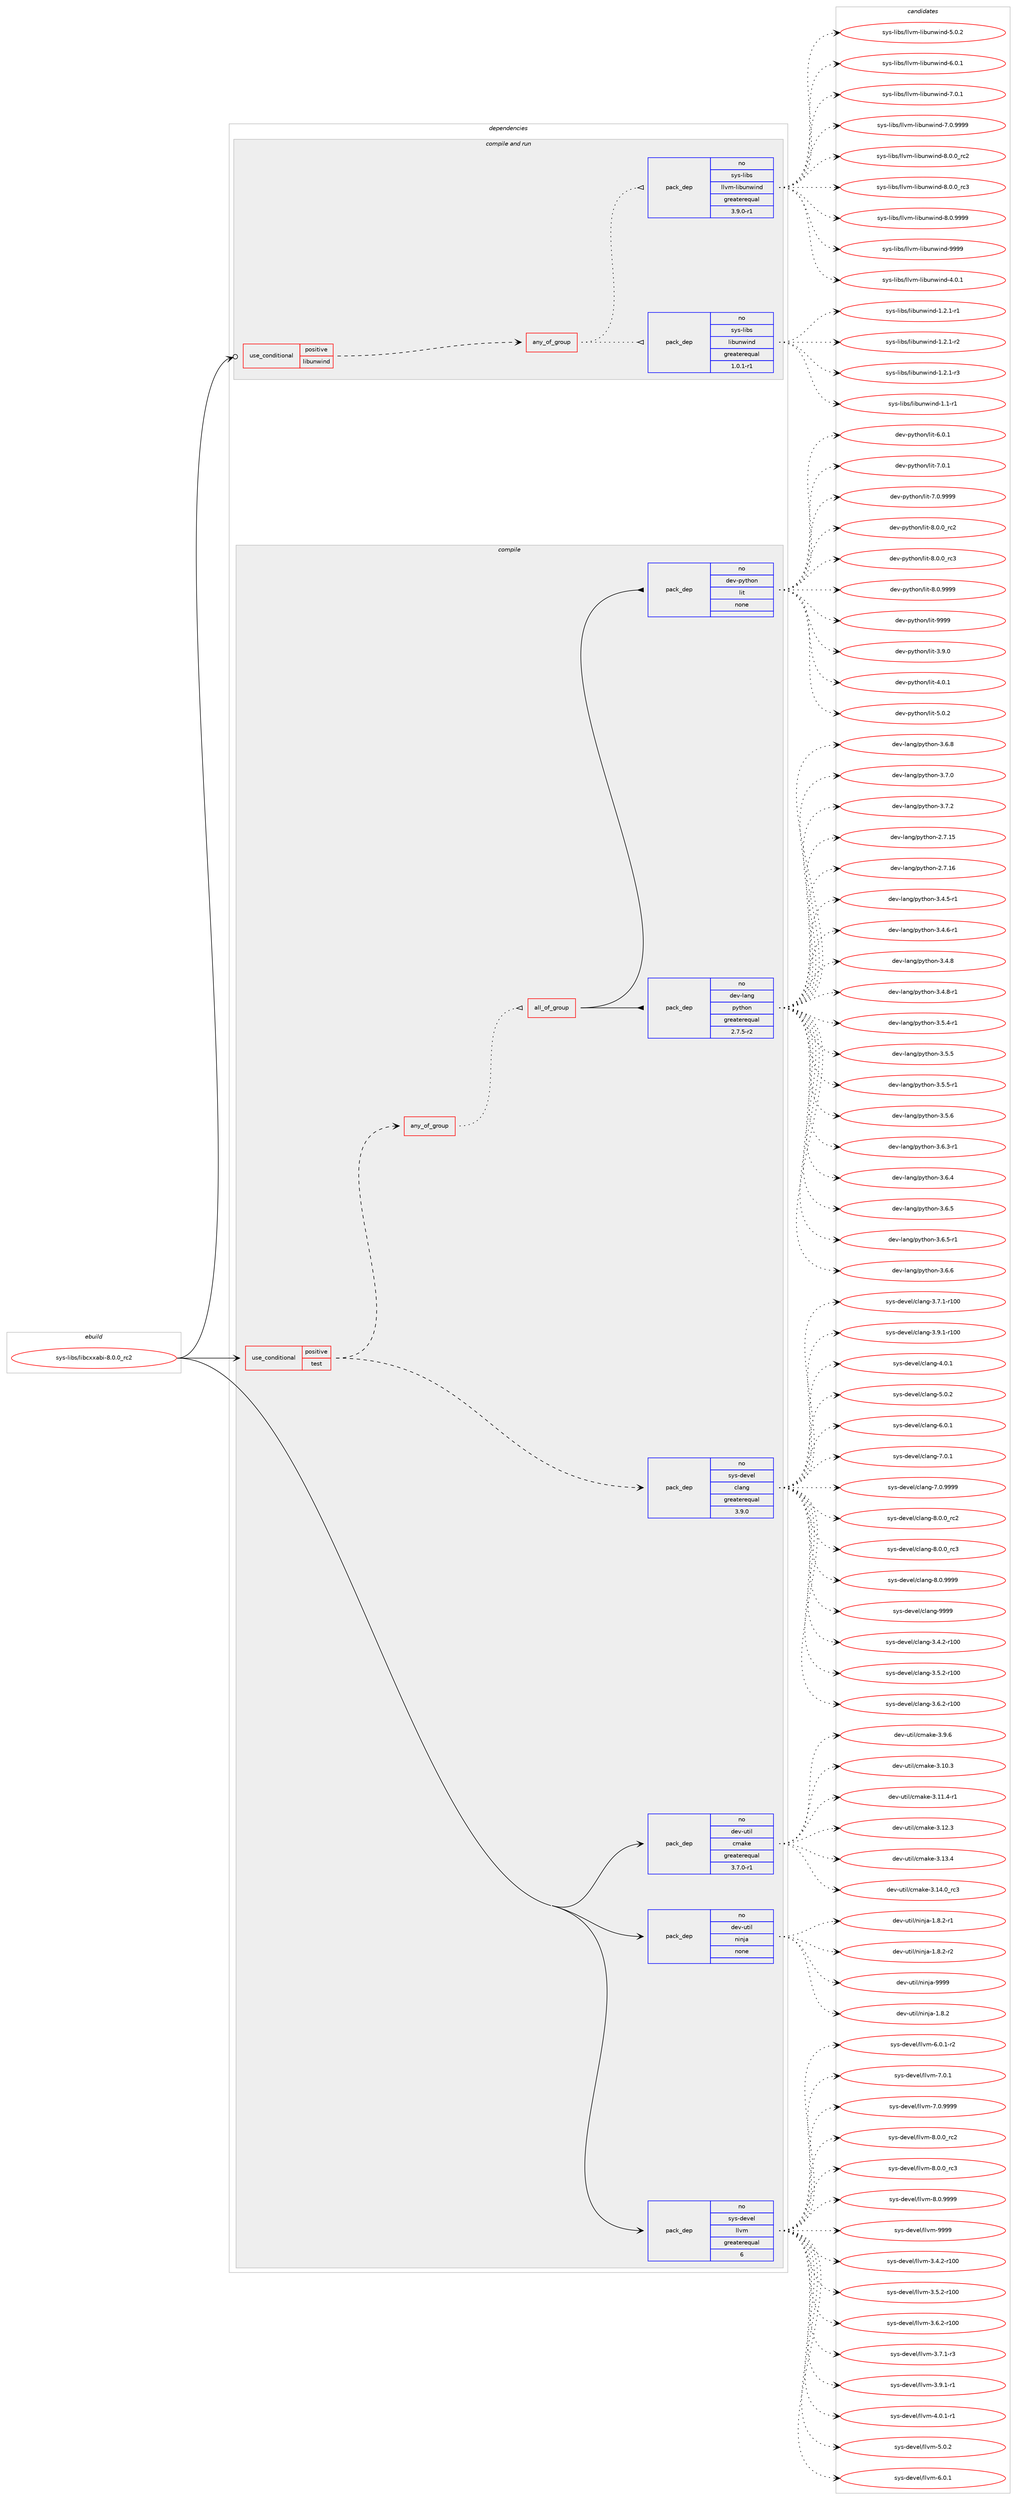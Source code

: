 digraph prolog {

# *************
# Graph options
# *************

newrank=true;
concentrate=true;
compound=true;
graph [rankdir=LR,fontname=Helvetica,fontsize=10,ranksep=1.5];#, ranksep=2.5, nodesep=0.2];
edge  [arrowhead=vee];
node  [fontname=Helvetica,fontsize=10];

# **********
# The ebuild
# **********

subgraph cluster_leftcol {
color=gray;
rank=same;
label=<<i>ebuild</i>>;
id [label="sys-libs/libcxxabi-8.0.0_rc2", color=red, width=4, href="../sys-libs/libcxxabi-8.0.0_rc2.svg"];
}

# ****************
# The dependencies
# ****************

subgraph cluster_midcol {
color=gray;
label=<<i>dependencies</i>>;
subgraph cluster_compile {
fillcolor="#eeeeee";
style=filled;
label=<<i>compile</i>>;
subgraph cond461930 {
dependency1738208 [label=<<TABLE BORDER="0" CELLBORDER="1" CELLSPACING="0" CELLPADDING="4"><TR><TD ROWSPAN="3" CELLPADDING="10">use_conditional</TD></TR><TR><TD>positive</TD></TR><TR><TD>test</TD></TR></TABLE>>, shape=none, color=red];
subgraph pack1247624 {
dependency1738209 [label=<<TABLE BORDER="0" CELLBORDER="1" CELLSPACING="0" CELLPADDING="4" WIDTH="220"><TR><TD ROWSPAN="6" CELLPADDING="30">pack_dep</TD></TR><TR><TD WIDTH="110">no</TD></TR><TR><TD>sys-devel</TD></TR><TR><TD>clang</TD></TR><TR><TD>greaterequal</TD></TR><TR><TD>3.9.0</TD></TR></TABLE>>, shape=none, color=blue];
}
dependency1738208:e -> dependency1738209:w [weight=20,style="dashed",arrowhead="vee"];
subgraph any27703 {
dependency1738210 [label=<<TABLE BORDER="0" CELLBORDER="1" CELLSPACING="0" CELLPADDING="4"><TR><TD CELLPADDING="10">any_of_group</TD></TR></TABLE>>, shape=none, color=red];subgraph all954 {
dependency1738211 [label=<<TABLE BORDER="0" CELLBORDER="1" CELLSPACING="0" CELLPADDING="4"><TR><TD CELLPADDING="10">all_of_group</TD></TR></TABLE>>, shape=none, color=red];subgraph pack1247625 {
dependency1738212 [label=<<TABLE BORDER="0" CELLBORDER="1" CELLSPACING="0" CELLPADDING="4" WIDTH="220"><TR><TD ROWSPAN="6" CELLPADDING="30">pack_dep</TD></TR><TR><TD WIDTH="110">no</TD></TR><TR><TD>dev-lang</TD></TR><TR><TD>python</TD></TR><TR><TD>greaterequal</TD></TR><TR><TD>2.7.5-r2</TD></TR></TABLE>>, shape=none, color=blue];
}
dependency1738211:e -> dependency1738212:w [weight=20,style="solid",arrowhead="inv"];
subgraph pack1247626 {
dependency1738213 [label=<<TABLE BORDER="0" CELLBORDER="1" CELLSPACING="0" CELLPADDING="4" WIDTH="220"><TR><TD ROWSPAN="6" CELLPADDING="30">pack_dep</TD></TR><TR><TD WIDTH="110">no</TD></TR><TR><TD>dev-python</TD></TR><TR><TD>lit</TD></TR><TR><TD>none</TD></TR><TR><TD></TD></TR></TABLE>>, shape=none, color=blue];
}
dependency1738211:e -> dependency1738213:w [weight=20,style="solid",arrowhead="inv"];
}
dependency1738210:e -> dependency1738211:w [weight=20,style="dotted",arrowhead="oinv"];
}
dependency1738208:e -> dependency1738210:w [weight=20,style="dashed",arrowhead="vee"];
}
id:e -> dependency1738208:w [weight=20,style="solid",arrowhead="vee"];
subgraph pack1247627 {
dependency1738214 [label=<<TABLE BORDER="0" CELLBORDER="1" CELLSPACING="0" CELLPADDING="4" WIDTH="220"><TR><TD ROWSPAN="6" CELLPADDING="30">pack_dep</TD></TR><TR><TD WIDTH="110">no</TD></TR><TR><TD>dev-util</TD></TR><TR><TD>cmake</TD></TR><TR><TD>greaterequal</TD></TR><TR><TD>3.7.0-r1</TD></TR></TABLE>>, shape=none, color=blue];
}
id:e -> dependency1738214:w [weight=20,style="solid",arrowhead="vee"];
subgraph pack1247628 {
dependency1738215 [label=<<TABLE BORDER="0" CELLBORDER="1" CELLSPACING="0" CELLPADDING="4" WIDTH="220"><TR><TD ROWSPAN="6" CELLPADDING="30">pack_dep</TD></TR><TR><TD WIDTH="110">no</TD></TR><TR><TD>dev-util</TD></TR><TR><TD>ninja</TD></TR><TR><TD>none</TD></TR><TR><TD></TD></TR></TABLE>>, shape=none, color=blue];
}
id:e -> dependency1738215:w [weight=20,style="solid",arrowhead="vee"];
subgraph pack1247629 {
dependency1738216 [label=<<TABLE BORDER="0" CELLBORDER="1" CELLSPACING="0" CELLPADDING="4" WIDTH="220"><TR><TD ROWSPAN="6" CELLPADDING="30">pack_dep</TD></TR><TR><TD WIDTH="110">no</TD></TR><TR><TD>sys-devel</TD></TR><TR><TD>llvm</TD></TR><TR><TD>greaterequal</TD></TR><TR><TD>6</TD></TR></TABLE>>, shape=none, color=blue];
}
id:e -> dependency1738216:w [weight=20,style="solid",arrowhead="vee"];
}
subgraph cluster_compileandrun {
fillcolor="#eeeeee";
style=filled;
label=<<i>compile and run</i>>;
subgraph cond461931 {
dependency1738217 [label=<<TABLE BORDER="0" CELLBORDER="1" CELLSPACING="0" CELLPADDING="4"><TR><TD ROWSPAN="3" CELLPADDING="10">use_conditional</TD></TR><TR><TD>positive</TD></TR><TR><TD>libunwind</TD></TR></TABLE>>, shape=none, color=red];
subgraph any27704 {
dependency1738218 [label=<<TABLE BORDER="0" CELLBORDER="1" CELLSPACING="0" CELLPADDING="4"><TR><TD CELLPADDING="10">any_of_group</TD></TR></TABLE>>, shape=none, color=red];subgraph pack1247630 {
dependency1738219 [label=<<TABLE BORDER="0" CELLBORDER="1" CELLSPACING="0" CELLPADDING="4" WIDTH="220"><TR><TD ROWSPAN="6" CELLPADDING="30">pack_dep</TD></TR><TR><TD WIDTH="110">no</TD></TR><TR><TD>sys-libs</TD></TR><TR><TD>libunwind</TD></TR><TR><TD>greaterequal</TD></TR><TR><TD>1.0.1-r1</TD></TR></TABLE>>, shape=none, color=blue];
}
dependency1738218:e -> dependency1738219:w [weight=20,style="dotted",arrowhead="oinv"];
subgraph pack1247631 {
dependency1738220 [label=<<TABLE BORDER="0" CELLBORDER="1" CELLSPACING="0" CELLPADDING="4" WIDTH="220"><TR><TD ROWSPAN="6" CELLPADDING="30">pack_dep</TD></TR><TR><TD WIDTH="110">no</TD></TR><TR><TD>sys-libs</TD></TR><TR><TD>llvm-libunwind</TD></TR><TR><TD>greaterequal</TD></TR><TR><TD>3.9.0-r1</TD></TR></TABLE>>, shape=none, color=blue];
}
dependency1738218:e -> dependency1738220:w [weight=20,style="dotted",arrowhead="oinv"];
}
dependency1738217:e -> dependency1738218:w [weight=20,style="dashed",arrowhead="vee"];
}
id:e -> dependency1738217:w [weight=20,style="solid",arrowhead="odotvee"];
}
subgraph cluster_run {
fillcolor="#eeeeee";
style=filled;
label=<<i>run</i>>;
}
}

# **************
# The candidates
# **************

subgraph cluster_choices {
rank=same;
color=gray;
label=<<i>candidates</i>>;

subgraph choice1247624 {
color=black;
nodesep=1;
choice1151211154510010111810110847991089711010345514652465045114494848 [label="sys-devel/clang-3.4.2-r100", color=red, width=4,href="../sys-devel/clang-3.4.2-r100.svg"];
choice1151211154510010111810110847991089711010345514653465045114494848 [label="sys-devel/clang-3.5.2-r100", color=red, width=4,href="../sys-devel/clang-3.5.2-r100.svg"];
choice1151211154510010111810110847991089711010345514654465045114494848 [label="sys-devel/clang-3.6.2-r100", color=red, width=4,href="../sys-devel/clang-3.6.2-r100.svg"];
choice1151211154510010111810110847991089711010345514655464945114494848 [label="sys-devel/clang-3.7.1-r100", color=red, width=4,href="../sys-devel/clang-3.7.1-r100.svg"];
choice1151211154510010111810110847991089711010345514657464945114494848 [label="sys-devel/clang-3.9.1-r100", color=red, width=4,href="../sys-devel/clang-3.9.1-r100.svg"];
choice11512111545100101118101108479910897110103455246484649 [label="sys-devel/clang-4.0.1", color=red, width=4,href="../sys-devel/clang-4.0.1.svg"];
choice11512111545100101118101108479910897110103455346484650 [label="sys-devel/clang-5.0.2", color=red, width=4,href="../sys-devel/clang-5.0.2.svg"];
choice11512111545100101118101108479910897110103455446484649 [label="sys-devel/clang-6.0.1", color=red, width=4,href="../sys-devel/clang-6.0.1.svg"];
choice11512111545100101118101108479910897110103455546484649 [label="sys-devel/clang-7.0.1", color=red, width=4,href="../sys-devel/clang-7.0.1.svg"];
choice11512111545100101118101108479910897110103455546484657575757 [label="sys-devel/clang-7.0.9999", color=red, width=4,href="../sys-devel/clang-7.0.9999.svg"];
choice11512111545100101118101108479910897110103455646484648951149950 [label="sys-devel/clang-8.0.0_rc2", color=red, width=4,href="../sys-devel/clang-8.0.0_rc2.svg"];
choice11512111545100101118101108479910897110103455646484648951149951 [label="sys-devel/clang-8.0.0_rc3", color=red, width=4,href="../sys-devel/clang-8.0.0_rc3.svg"];
choice11512111545100101118101108479910897110103455646484657575757 [label="sys-devel/clang-8.0.9999", color=red, width=4,href="../sys-devel/clang-8.0.9999.svg"];
choice115121115451001011181011084799108971101034557575757 [label="sys-devel/clang-9999", color=red, width=4,href="../sys-devel/clang-9999.svg"];
dependency1738209:e -> choice1151211154510010111810110847991089711010345514652465045114494848:w [style=dotted,weight="100"];
dependency1738209:e -> choice1151211154510010111810110847991089711010345514653465045114494848:w [style=dotted,weight="100"];
dependency1738209:e -> choice1151211154510010111810110847991089711010345514654465045114494848:w [style=dotted,weight="100"];
dependency1738209:e -> choice1151211154510010111810110847991089711010345514655464945114494848:w [style=dotted,weight="100"];
dependency1738209:e -> choice1151211154510010111810110847991089711010345514657464945114494848:w [style=dotted,weight="100"];
dependency1738209:e -> choice11512111545100101118101108479910897110103455246484649:w [style=dotted,weight="100"];
dependency1738209:e -> choice11512111545100101118101108479910897110103455346484650:w [style=dotted,weight="100"];
dependency1738209:e -> choice11512111545100101118101108479910897110103455446484649:w [style=dotted,weight="100"];
dependency1738209:e -> choice11512111545100101118101108479910897110103455546484649:w [style=dotted,weight="100"];
dependency1738209:e -> choice11512111545100101118101108479910897110103455546484657575757:w [style=dotted,weight="100"];
dependency1738209:e -> choice11512111545100101118101108479910897110103455646484648951149950:w [style=dotted,weight="100"];
dependency1738209:e -> choice11512111545100101118101108479910897110103455646484648951149951:w [style=dotted,weight="100"];
dependency1738209:e -> choice11512111545100101118101108479910897110103455646484657575757:w [style=dotted,weight="100"];
dependency1738209:e -> choice115121115451001011181011084799108971101034557575757:w [style=dotted,weight="100"];
}
subgraph choice1247625 {
color=black;
nodesep=1;
choice10010111845108971101034711212111610411111045504655464953 [label="dev-lang/python-2.7.15", color=red, width=4,href="../dev-lang/python-2.7.15.svg"];
choice10010111845108971101034711212111610411111045504655464954 [label="dev-lang/python-2.7.16", color=red, width=4,href="../dev-lang/python-2.7.16.svg"];
choice1001011184510897110103471121211161041111104551465246534511449 [label="dev-lang/python-3.4.5-r1", color=red, width=4,href="../dev-lang/python-3.4.5-r1.svg"];
choice1001011184510897110103471121211161041111104551465246544511449 [label="dev-lang/python-3.4.6-r1", color=red, width=4,href="../dev-lang/python-3.4.6-r1.svg"];
choice100101118451089711010347112121116104111110455146524656 [label="dev-lang/python-3.4.8", color=red, width=4,href="../dev-lang/python-3.4.8.svg"];
choice1001011184510897110103471121211161041111104551465246564511449 [label="dev-lang/python-3.4.8-r1", color=red, width=4,href="../dev-lang/python-3.4.8-r1.svg"];
choice1001011184510897110103471121211161041111104551465346524511449 [label="dev-lang/python-3.5.4-r1", color=red, width=4,href="../dev-lang/python-3.5.4-r1.svg"];
choice100101118451089711010347112121116104111110455146534653 [label="dev-lang/python-3.5.5", color=red, width=4,href="../dev-lang/python-3.5.5.svg"];
choice1001011184510897110103471121211161041111104551465346534511449 [label="dev-lang/python-3.5.5-r1", color=red, width=4,href="../dev-lang/python-3.5.5-r1.svg"];
choice100101118451089711010347112121116104111110455146534654 [label="dev-lang/python-3.5.6", color=red, width=4,href="../dev-lang/python-3.5.6.svg"];
choice1001011184510897110103471121211161041111104551465446514511449 [label="dev-lang/python-3.6.3-r1", color=red, width=4,href="../dev-lang/python-3.6.3-r1.svg"];
choice100101118451089711010347112121116104111110455146544652 [label="dev-lang/python-3.6.4", color=red, width=4,href="../dev-lang/python-3.6.4.svg"];
choice100101118451089711010347112121116104111110455146544653 [label="dev-lang/python-3.6.5", color=red, width=4,href="../dev-lang/python-3.6.5.svg"];
choice1001011184510897110103471121211161041111104551465446534511449 [label="dev-lang/python-3.6.5-r1", color=red, width=4,href="../dev-lang/python-3.6.5-r1.svg"];
choice100101118451089711010347112121116104111110455146544654 [label="dev-lang/python-3.6.6", color=red, width=4,href="../dev-lang/python-3.6.6.svg"];
choice100101118451089711010347112121116104111110455146544656 [label="dev-lang/python-3.6.8", color=red, width=4,href="../dev-lang/python-3.6.8.svg"];
choice100101118451089711010347112121116104111110455146554648 [label="dev-lang/python-3.7.0", color=red, width=4,href="../dev-lang/python-3.7.0.svg"];
choice100101118451089711010347112121116104111110455146554650 [label="dev-lang/python-3.7.2", color=red, width=4,href="../dev-lang/python-3.7.2.svg"];
dependency1738212:e -> choice10010111845108971101034711212111610411111045504655464953:w [style=dotted,weight="100"];
dependency1738212:e -> choice10010111845108971101034711212111610411111045504655464954:w [style=dotted,weight="100"];
dependency1738212:e -> choice1001011184510897110103471121211161041111104551465246534511449:w [style=dotted,weight="100"];
dependency1738212:e -> choice1001011184510897110103471121211161041111104551465246544511449:w [style=dotted,weight="100"];
dependency1738212:e -> choice100101118451089711010347112121116104111110455146524656:w [style=dotted,weight="100"];
dependency1738212:e -> choice1001011184510897110103471121211161041111104551465246564511449:w [style=dotted,weight="100"];
dependency1738212:e -> choice1001011184510897110103471121211161041111104551465346524511449:w [style=dotted,weight="100"];
dependency1738212:e -> choice100101118451089711010347112121116104111110455146534653:w [style=dotted,weight="100"];
dependency1738212:e -> choice1001011184510897110103471121211161041111104551465346534511449:w [style=dotted,weight="100"];
dependency1738212:e -> choice100101118451089711010347112121116104111110455146534654:w [style=dotted,weight="100"];
dependency1738212:e -> choice1001011184510897110103471121211161041111104551465446514511449:w [style=dotted,weight="100"];
dependency1738212:e -> choice100101118451089711010347112121116104111110455146544652:w [style=dotted,weight="100"];
dependency1738212:e -> choice100101118451089711010347112121116104111110455146544653:w [style=dotted,weight="100"];
dependency1738212:e -> choice1001011184510897110103471121211161041111104551465446534511449:w [style=dotted,weight="100"];
dependency1738212:e -> choice100101118451089711010347112121116104111110455146544654:w [style=dotted,weight="100"];
dependency1738212:e -> choice100101118451089711010347112121116104111110455146544656:w [style=dotted,weight="100"];
dependency1738212:e -> choice100101118451089711010347112121116104111110455146554648:w [style=dotted,weight="100"];
dependency1738212:e -> choice100101118451089711010347112121116104111110455146554650:w [style=dotted,weight="100"];
}
subgraph choice1247626 {
color=black;
nodesep=1;
choice1001011184511212111610411111047108105116455146574648 [label="dev-python/lit-3.9.0", color=red, width=4,href="../dev-python/lit-3.9.0.svg"];
choice1001011184511212111610411111047108105116455246484649 [label="dev-python/lit-4.0.1", color=red, width=4,href="../dev-python/lit-4.0.1.svg"];
choice1001011184511212111610411111047108105116455346484650 [label="dev-python/lit-5.0.2", color=red, width=4,href="../dev-python/lit-5.0.2.svg"];
choice1001011184511212111610411111047108105116455446484649 [label="dev-python/lit-6.0.1", color=red, width=4,href="../dev-python/lit-6.0.1.svg"];
choice1001011184511212111610411111047108105116455546484649 [label="dev-python/lit-7.0.1", color=red, width=4,href="../dev-python/lit-7.0.1.svg"];
choice1001011184511212111610411111047108105116455546484657575757 [label="dev-python/lit-7.0.9999", color=red, width=4,href="../dev-python/lit-7.0.9999.svg"];
choice1001011184511212111610411111047108105116455646484648951149950 [label="dev-python/lit-8.0.0_rc2", color=red, width=4,href="../dev-python/lit-8.0.0_rc2.svg"];
choice1001011184511212111610411111047108105116455646484648951149951 [label="dev-python/lit-8.0.0_rc3", color=red, width=4,href="../dev-python/lit-8.0.0_rc3.svg"];
choice1001011184511212111610411111047108105116455646484657575757 [label="dev-python/lit-8.0.9999", color=red, width=4,href="../dev-python/lit-8.0.9999.svg"];
choice10010111845112121116104111110471081051164557575757 [label="dev-python/lit-9999", color=red, width=4,href="../dev-python/lit-9999.svg"];
dependency1738213:e -> choice1001011184511212111610411111047108105116455146574648:w [style=dotted,weight="100"];
dependency1738213:e -> choice1001011184511212111610411111047108105116455246484649:w [style=dotted,weight="100"];
dependency1738213:e -> choice1001011184511212111610411111047108105116455346484650:w [style=dotted,weight="100"];
dependency1738213:e -> choice1001011184511212111610411111047108105116455446484649:w [style=dotted,weight="100"];
dependency1738213:e -> choice1001011184511212111610411111047108105116455546484649:w [style=dotted,weight="100"];
dependency1738213:e -> choice1001011184511212111610411111047108105116455546484657575757:w [style=dotted,weight="100"];
dependency1738213:e -> choice1001011184511212111610411111047108105116455646484648951149950:w [style=dotted,weight="100"];
dependency1738213:e -> choice1001011184511212111610411111047108105116455646484648951149951:w [style=dotted,weight="100"];
dependency1738213:e -> choice1001011184511212111610411111047108105116455646484657575757:w [style=dotted,weight="100"];
dependency1738213:e -> choice10010111845112121116104111110471081051164557575757:w [style=dotted,weight="100"];
}
subgraph choice1247627 {
color=black;
nodesep=1;
choice1001011184511711610510847991099710710145514649484651 [label="dev-util/cmake-3.10.3", color=red, width=4,href="../dev-util/cmake-3.10.3.svg"];
choice10010111845117116105108479910997107101455146494946524511449 [label="dev-util/cmake-3.11.4-r1", color=red, width=4,href="../dev-util/cmake-3.11.4-r1.svg"];
choice1001011184511711610510847991099710710145514649504651 [label="dev-util/cmake-3.12.3", color=red, width=4,href="../dev-util/cmake-3.12.3.svg"];
choice1001011184511711610510847991099710710145514649514652 [label="dev-util/cmake-3.13.4", color=red, width=4,href="../dev-util/cmake-3.13.4.svg"];
choice1001011184511711610510847991099710710145514649524648951149951 [label="dev-util/cmake-3.14.0_rc3", color=red, width=4,href="../dev-util/cmake-3.14.0_rc3.svg"];
choice10010111845117116105108479910997107101455146574654 [label="dev-util/cmake-3.9.6", color=red, width=4,href="../dev-util/cmake-3.9.6.svg"];
dependency1738214:e -> choice1001011184511711610510847991099710710145514649484651:w [style=dotted,weight="100"];
dependency1738214:e -> choice10010111845117116105108479910997107101455146494946524511449:w [style=dotted,weight="100"];
dependency1738214:e -> choice1001011184511711610510847991099710710145514649504651:w [style=dotted,weight="100"];
dependency1738214:e -> choice1001011184511711610510847991099710710145514649514652:w [style=dotted,weight="100"];
dependency1738214:e -> choice1001011184511711610510847991099710710145514649524648951149951:w [style=dotted,weight="100"];
dependency1738214:e -> choice10010111845117116105108479910997107101455146574654:w [style=dotted,weight="100"];
}
subgraph choice1247628 {
color=black;
nodesep=1;
choice100101118451171161051084711010511010697454946564650 [label="dev-util/ninja-1.8.2", color=red, width=4,href="../dev-util/ninja-1.8.2.svg"];
choice1001011184511711610510847110105110106974549465646504511449 [label="dev-util/ninja-1.8.2-r1", color=red, width=4,href="../dev-util/ninja-1.8.2-r1.svg"];
choice1001011184511711610510847110105110106974549465646504511450 [label="dev-util/ninja-1.8.2-r2", color=red, width=4,href="../dev-util/ninja-1.8.2-r2.svg"];
choice1001011184511711610510847110105110106974557575757 [label="dev-util/ninja-9999", color=red, width=4,href="../dev-util/ninja-9999.svg"];
dependency1738215:e -> choice100101118451171161051084711010511010697454946564650:w [style=dotted,weight="100"];
dependency1738215:e -> choice1001011184511711610510847110105110106974549465646504511449:w [style=dotted,weight="100"];
dependency1738215:e -> choice1001011184511711610510847110105110106974549465646504511450:w [style=dotted,weight="100"];
dependency1738215:e -> choice1001011184511711610510847110105110106974557575757:w [style=dotted,weight="100"];
}
subgraph choice1247629 {
color=black;
nodesep=1;
choice115121115451001011181011084710810811810945514652465045114494848 [label="sys-devel/llvm-3.4.2-r100", color=red, width=4,href="../sys-devel/llvm-3.4.2-r100.svg"];
choice115121115451001011181011084710810811810945514653465045114494848 [label="sys-devel/llvm-3.5.2-r100", color=red, width=4,href="../sys-devel/llvm-3.5.2-r100.svg"];
choice115121115451001011181011084710810811810945514654465045114494848 [label="sys-devel/llvm-3.6.2-r100", color=red, width=4,href="../sys-devel/llvm-3.6.2-r100.svg"];
choice11512111545100101118101108471081081181094551465546494511451 [label="sys-devel/llvm-3.7.1-r3", color=red, width=4,href="../sys-devel/llvm-3.7.1-r3.svg"];
choice11512111545100101118101108471081081181094551465746494511449 [label="sys-devel/llvm-3.9.1-r1", color=red, width=4,href="../sys-devel/llvm-3.9.1-r1.svg"];
choice11512111545100101118101108471081081181094552464846494511449 [label="sys-devel/llvm-4.0.1-r1", color=red, width=4,href="../sys-devel/llvm-4.0.1-r1.svg"];
choice1151211154510010111810110847108108118109455346484650 [label="sys-devel/llvm-5.0.2", color=red, width=4,href="../sys-devel/llvm-5.0.2.svg"];
choice1151211154510010111810110847108108118109455446484649 [label="sys-devel/llvm-6.0.1", color=red, width=4,href="../sys-devel/llvm-6.0.1.svg"];
choice11512111545100101118101108471081081181094554464846494511450 [label="sys-devel/llvm-6.0.1-r2", color=red, width=4,href="../sys-devel/llvm-6.0.1-r2.svg"];
choice1151211154510010111810110847108108118109455546484649 [label="sys-devel/llvm-7.0.1", color=red, width=4,href="../sys-devel/llvm-7.0.1.svg"];
choice1151211154510010111810110847108108118109455546484657575757 [label="sys-devel/llvm-7.0.9999", color=red, width=4,href="../sys-devel/llvm-7.0.9999.svg"];
choice1151211154510010111810110847108108118109455646484648951149950 [label="sys-devel/llvm-8.0.0_rc2", color=red, width=4,href="../sys-devel/llvm-8.0.0_rc2.svg"];
choice1151211154510010111810110847108108118109455646484648951149951 [label="sys-devel/llvm-8.0.0_rc3", color=red, width=4,href="../sys-devel/llvm-8.0.0_rc3.svg"];
choice1151211154510010111810110847108108118109455646484657575757 [label="sys-devel/llvm-8.0.9999", color=red, width=4,href="../sys-devel/llvm-8.0.9999.svg"];
choice11512111545100101118101108471081081181094557575757 [label="sys-devel/llvm-9999", color=red, width=4,href="../sys-devel/llvm-9999.svg"];
dependency1738216:e -> choice115121115451001011181011084710810811810945514652465045114494848:w [style=dotted,weight="100"];
dependency1738216:e -> choice115121115451001011181011084710810811810945514653465045114494848:w [style=dotted,weight="100"];
dependency1738216:e -> choice115121115451001011181011084710810811810945514654465045114494848:w [style=dotted,weight="100"];
dependency1738216:e -> choice11512111545100101118101108471081081181094551465546494511451:w [style=dotted,weight="100"];
dependency1738216:e -> choice11512111545100101118101108471081081181094551465746494511449:w [style=dotted,weight="100"];
dependency1738216:e -> choice11512111545100101118101108471081081181094552464846494511449:w [style=dotted,weight="100"];
dependency1738216:e -> choice1151211154510010111810110847108108118109455346484650:w [style=dotted,weight="100"];
dependency1738216:e -> choice1151211154510010111810110847108108118109455446484649:w [style=dotted,weight="100"];
dependency1738216:e -> choice11512111545100101118101108471081081181094554464846494511450:w [style=dotted,weight="100"];
dependency1738216:e -> choice1151211154510010111810110847108108118109455546484649:w [style=dotted,weight="100"];
dependency1738216:e -> choice1151211154510010111810110847108108118109455546484657575757:w [style=dotted,weight="100"];
dependency1738216:e -> choice1151211154510010111810110847108108118109455646484648951149950:w [style=dotted,weight="100"];
dependency1738216:e -> choice1151211154510010111810110847108108118109455646484648951149951:w [style=dotted,weight="100"];
dependency1738216:e -> choice1151211154510010111810110847108108118109455646484657575757:w [style=dotted,weight="100"];
dependency1738216:e -> choice11512111545100101118101108471081081181094557575757:w [style=dotted,weight="100"];
}
subgraph choice1247630 {
color=black;
nodesep=1;
choice11512111545108105981154710810598117110119105110100454946494511449 [label="sys-libs/libunwind-1.1-r1", color=red, width=4,href="../sys-libs/libunwind-1.1-r1.svg"];
choice115121115451081059811547108105981171101191051101004549465046494511449 [label="sys-libs/libunwind-1.2.1-r1", color=red, width=4,href="../sys-libs/libunwind-1.2.1-r1.svg"];
choice115121115451081059811547108105981171101191051101004549465046494511450 [label="sys-libs/libunwind-1.2.1-r2", color=red, width=4,href="../sys-libs/libunwind-1.2.1-r2.svg"];
choice115121115451081059811547108105981171101191051101004549465046494511451 [label="sys-libs/libunwind-1.2.1-r3", color=red, width=4,href="../sys-libs/libunwind-1.2.1-r3.svg"];
dependency1738219:e -> choice11512111545108105981154710810598117110119105110100454946494511449:w [style=dotted,weight="100"];
dependency1738219:e -> choice115121115451081059811547108105981171101191051101004549465046494511449:w [style=dotted,weight="100"];
dependency1738219:e -> choice115121115451081059811547108105981171101191051101004549465046494511450:w [style=dotted,weight="100"];
dependency1738219:e -> choice115121115451081059811547108105981171101191051101004549465046494511451:w [style=dotted,weight="100"];
}
subgraph choice1247631 {
color=black;
nodesep=1;
choice1151211154510810598115471081081181094510810598117110119105110100455246484649 [label="sys-libs/llvm-libunwind-4.0.1", color=red, width=4,href="../sys-libs/llvm-libunwind-4.0.1.svg"];
choice1151211154510810598115471081081181094510810598117110119105110100455346484650 [label="sys-libs/llvm-libunwind-5.0.2", color=red, width=4,href="../sys-libs/llvm-libunwind-5.0.2.svg"];
choice1151211154510810598115471081081181094510810598117110119105110100455446484649 [label="sys-libs/llvm-libunwind-6.0.1", color=red, width=4,href="../sys-libs/llvm-libunwind-6.0.1.svg"];
choice1151211154510810598115471081081181094510810598117110119105110100455546484649 [label="sys-libs/llvm-libunwind-7.0.1", color=red, width=4,href="../sys-libs/llvm-libunwind-7.0.1.svg"];
choice1151211154510810598115471081081181094510810598117110119105110100455546484657575757 [label="sys-libs/llvm-libunwind-7.0.9999", color=red, width=4,href="../sys-libs/llvm-libunwind-7.0.9999.svg"];
choice1151211154510810598115471081081181094510810598117110119105110100455646484648951149950 [label="sys-libs/llvm-libunwind-8.0.0_rc2", color=red, width=4,href="../sys-libs/llvm-libunwind-8.0.0_rc2.svg"];
choice1151211154510810598115471081081181094510810598117110119105110100455646484648951149951 [label="sys-libs/llvm-libunwind-8.0.0_rc3", color=red, width=4,href="../sys-libs/llvm-libunwind-8.0.0_rc3.svg"];
choice1151211154510810598115471081081181094510810598117110119105110100455646484657575757 [label="sys-libs/llvm-libunwind-8.0.9999", color=red, width=4,href="../sys-libs/llvm-libunwind-8.0.9999.svg"];
choice11512111545108105981154710810811810945108105981171101191051101004557575757 [label="sys-libs/llvm-libunwind-9999", color=red, width=4,href="../sys-libs/llvm-libunwind-9999.svg"];
dependency1738220:e -> choice1151211154510810598115471081081181094510810598117110119105110100455246484649:w [style=dotted,weight="100"];
dependency1738220:e -> choice1151211154510810598115471081081181094510810598117110119105110100455346484650:w [style=dotted,weight="100"];
dependency1738220:e -> choice1151211154510810598115471081081181094510810598117110119105110100455446484649:w [style=dotted,weight="100"];
dependency1738220:e -> choice1151211154510810598115471081081181094510810598117110119105110100455546484649:w [style=dotted,weight="100"];
dependency1738220:e -> choice1151211154510810598115471081081181094510810598117110119105110100455546484657575757:w [style=dotted,weight="100"];
dependency1738220:e -> choice1151211154510810598115471081081181094510810598117110119105110100455646484648951149950:w [style=dotted,weight="100"];
dependency1738220:e -> choice1151211154510810598115471081081181094510810598117110119105110100455646484648951149951:w [style=dotted,weight="100"];
dependency1738220:e -> choice1151211154510810598115471081081181094510810598117110119105110100455646484657575757:w [style=dotted,weight="100"];
dependency1738220:e -> choice11512111545108105981154710810811810945108105981171101191051101004557575757:w [style=dotted,weight="100"];
}
}

}
